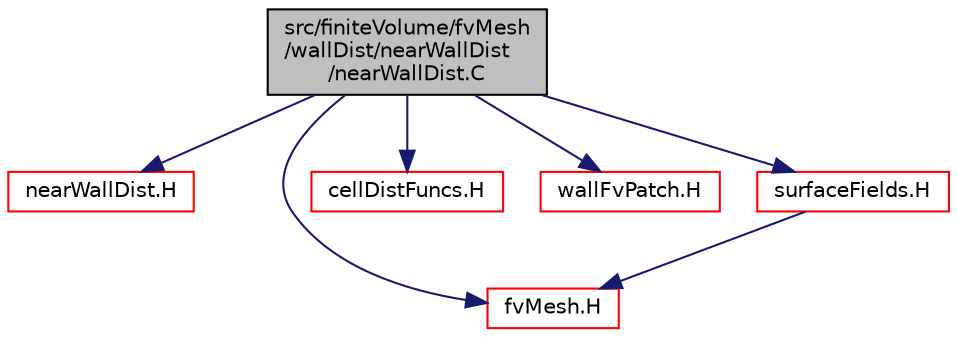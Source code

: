 digraph "src/finiteVolume/fvMesh/wallDist/nearWallDist/nearWallDist.C"
{
  bgcolor="transparent";
  edge [fontname="Helvetica",fontsize="10",labelfontname="Helvetica",labelfontsize="10"];
  node [fontname="Helvetica",fontsize="10",shape=record];
  Node1 [label="src/finiteVolume/fvMesh\l/wallDist/nearWallDist\l/nearWallDist.C",height=0.2,width=0.4,color="black", fillcolor="grey75", style="filled", fontcolor="black"];
  Node1 -> Node2 [color="midnightblue",fontsize="10",style="solid",fontname="Helvetica"];
  Node2 [label="nearWallDist.H",height=0.2,width=0.4,color="red",URL="$a06095.html"];
  Node1 -> Node3 [color="midnightblue",fontsize="10",style="solid",fontname="Helvetica"];
  Node3 [label="fvMesh.H",height=0.2,width=0.4,color="red",URL="$a06034.html"];
  Node1 -> Node4 [color="midnightblue",fontsize="10",style="solid",fontname="Helvetica"];
  Node4 [label="cellDistFuncs.H",height=0.2,width=0.4,color="red",URL="$a07386.html"];
  Node1 -> Node5 [color="midnightblue",fontsize="10",style="solid",fontname="Helvetica"];
  Node5 [label="wallFvPatch.H",height=0.2,width=0.4,color="red",URL="$a06084.html"];
  Node1 -> Node6 [color="midnightblue",fontsize="10",style="solid",fontname="Helvetica"];
  Node6 [label="surfaceFields.H",height=0.2,width=0.4,color="red",URL="$a05765.html",tooltip="Foam::surfaceFields. "];
  Node6 -> Node3 [color="midnightblue",fontsize="10",style="solid",fontname="Helvetica"];
}
